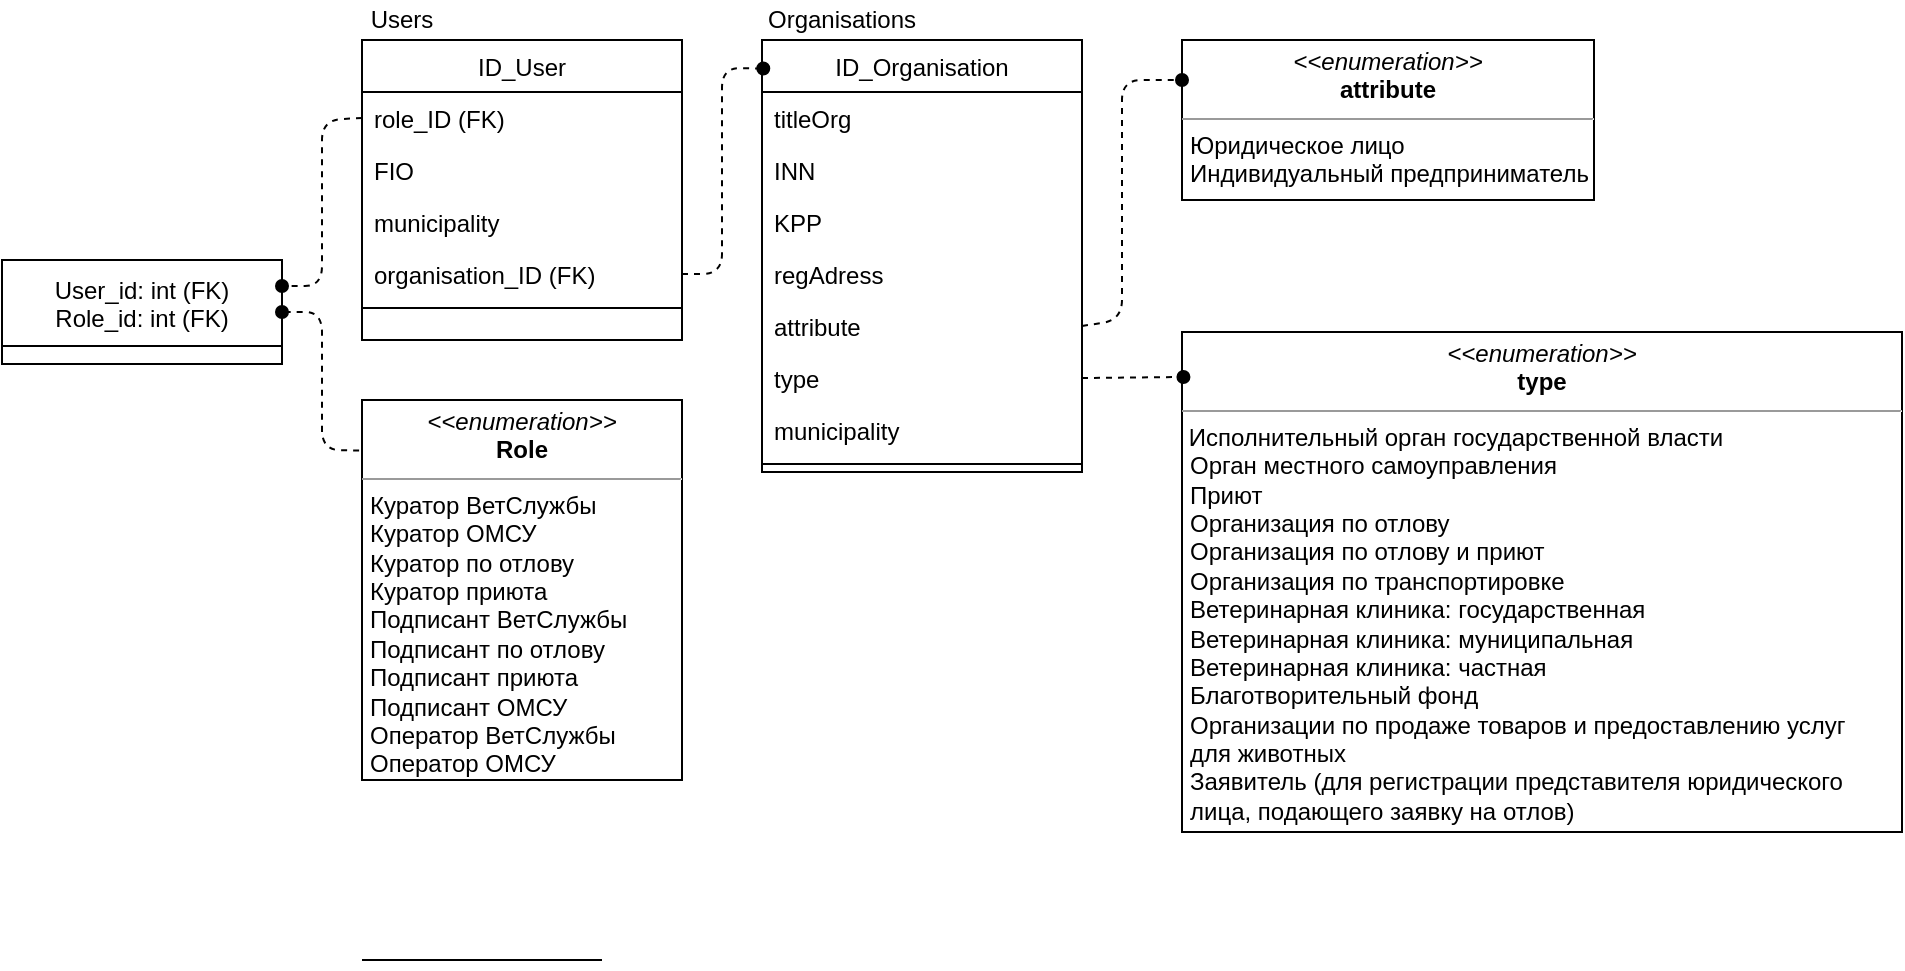 <mxfile version="13.0.3" type="device"><diagram id="C5RBs43oDa-KdzZeNtuy" name="Page-1"><mxGraphModel dx="1637" dy="639" grid="1" gridSize="10" guides="1" tooltips="1" connect="1" arrows="1" fold="1" page="1" pageScale="1" pageWidth="827" pageHeight="1169" math="0" shadow="0"><root><mxCell id="WIyWlLk6GJQsqaUBKTNV-0"/><mxCell id="WIyWlLk6GJQsqaUBKTNV-1" parent="WIyWlLk6GJQsqaUBKTNV-0"/><mxCell id="4Ys9Ez61a2N4aemqBO0P-6" value="" style="group" parent="WIyWlLk6GJQsqaUBKTNV-1" vertex="1" connectable="0"><mxGeometry x="240" y="40" width="160" height="220" as="geometry"/></mxCell><mxCell id="zkfFHV4jXpPFQw0GAbJ--17" value="ID_Organisation" style="swimlane;fontStyle=0;align=center;verticalAlign=top;childLayout=stackLayout;horizontal=1;startSize=26;horizontalStack=0;resizeParent=1;resizeLast=0;collapsible=1;marginBottom=0;rounded=0;shadow=0;strokeWidth=1;" parent="4Ys9Ez61a2N4aemqBO0P-6" vertex="1"><mxGeometry y="20" width="160" height="216" as="geometry"><mxRectangle x="550" y="140" width="160" height="26" as="alternateBounds"/></mxGeometry></mxCell><mxCell id="zkfFHV4jXpPFQw0GAbJ--18" value="titleOrg" style="text;align=left;verticalAlign=top;spacingLeft=4;spacingRight=4;overflow=hidden;rotatable=0;points=[[0,0.5],[1,0.5]];portConstraint=eastwest;" parent="zkfFHV4jXpPFQw0GAbJ--17" vertex="1"><mxGeometry y="26" width="160" height="26" as="geometry"/></mxCell><mxCell id="zkfFHV4jXpPFQw0GAbJ--19" value="INN" style="text;align=left;verticalAlign=top;spacingLeft=4;spacingRight=4;overflow=hidden;rotatable=0;points=[[0,0.5],[1,0.5]];portConstraint=eastwest;rounded=0;shadow=0;html=0;" parent="zkfFHV4jXpPFQw0GAbJ--17" vertex="1"><mxGeometry y="52" width="160" height="26" as="geometry"/></mxCell><mxCell id="zkfFHV4jXpPFQw0GAbJ--20" value="KPP" style="text;align=left;verticalAlign=top;spacingLeft=4;spacingRight=4;overflow=hidden;rotatable=0;points=[[0,0.5],[1,0.5]];portConstraint=eastwest;rounded=0;shadow=0;html=0;" parent="zkfFHV4jXpPFQw0GAbJ--17" vertex="1"><mxGeometry y="78" width="160" height="26" as="geometry"/></mxCell><mxCell id="zkfFHV4jXpPFQw0GAbJ--21" value="regAdress" style="text;align=left;verticalAlign=top;spacingLeft=4;spacingRight=4;overflow=hidden;rotatable=0;points=[[0,0.5],[1,0.5]];portConstraint=eastwest;rounded=0;shadow=0;html=0;" parent="zkfFHV4jXpPFQw0GAbJ--17" vertex="1"><mxGeometry y="104" width="160" height="26" as="geometry"/></mxCell><mxCell id="4Ys9Ez61a2N4aemqBO0P-1" value="attribute" style="text;align=left;verticalAlign=top;spacingLeft=4;spacingRight=4;overflow=hidden;rotatable=0;points=[[0,0.5],[1,0.5]];portConstraint=eastwest;rounded=0;shadow=0;html=0;" parent="zkfFHV4jXpPFQw0GAbJ--17" vertex="1"><mxGeometry y="130" width="160" height="26" as="geometry"/></mxCell><mxCell id="zkfFHV4jXpPFQw0GAbJ--22" value="type" style="text;align=left;verticalAlign=top;spacingLeft=4;spacingRight=4;overflow=hidden;rotatable=0;points=[[0,0.5],[1,0.5]];portConstraint=eastwest;rounded=0;shadow=0;html=0;" parent="zkfFHV4jXpPFQw0GAbJ--17" vertex="1"><mxGeometry y="156" width="160" height="26" as="geometry"/></mxCell><mxCell id="aHlDgdYTcOxcrjAnEoGi-0" value="municipality" style="text;align=left;verticalAlign=top;spacingLeft=4;spacingRight=4;overflow=hidden;rotatable=0;points=[[0,0.5],[1,0.5]];portConstraint=eastwest;rounded=0;shadow=0;html=0;" parent="zkfFHV4jXpPFQw0GAbJ--17" vertex="1"><mxGeometry y="182" width="160" height="26" as="geometry"/></mxCell><mxCell id="zkfFHV4jXpPFQw0GAbJ--23" value="" style="line;html=1;strokeWidth=1;align=left;verticalAlign=middle;spacingTop=-1;spacingLeft=3;spacingRight=3;rotatable=0;labelPosition=right;points=[];portConstraint=eastwest;" parent="zkfFHV4jXpPFQw0GAbJ--17" vertex="1"><mxGeometry y="208" width="160" height="8" as="geometry"/></mxCell><mxCell id="4Ys9Ez61a2N4aemqBO0P-5" value="Organisations" style="text;html=1;strokeColor=none;fillColor=none;align=center;verticalAlign=middle;whiteSpace=wrap;rounded=0;" parent="4Ys9Ez61a2N4aemqBO0P-6" vertex="1"><mxGeometry x="20" width="40" height="20" as="geometry"/></mxCell><mxCell id="4Ys9Ez61a2N4aemqBO0P-7" value="" style="group" parent="WIyWlLk6GJQsqaUBKTNV-1" vertex="1" connectable="0"><mxGeometry x="40" y="40" width="160" height="170" as="geometry"/></mxCell><mxCell id="zkfFHV4jXpPFQw0GAbJ--0" value="ID_User" style="swimlane;fontStyle=0;align=center;verticalAlign=top;childLayout=stackLayout;horizontal=1;startSize=26;horizontalStack=0;resizeParent=1;resizeLast=0;collapsible=1;marginBottom=0;rounded=0;shadow=0;strokeWidth=1;" parent="4Ys9Ez61a2N4aemqBO0P-7" vertex="1"><mxGeometry y="20" width="160" height="150" as="geometry"><mxRectangle x="230" y="140" width="160" height="26" as="alternateBounds"/></mxGeometry></mxCell><mxCell id="zkfFHV4jXpPFQw0GAbJ--1" value="role_ID (FK)" style="text;align=left;verticalAlign=top;spacingLeft=4;spacingRight=4;overflow=hidden;rotatable=0;points=[[0,0.5],[1,0.5]];portConstraint=eastwest;" parent="zkfFHV4jXpPFQw0GAbJ--0" vertex="1"><mxGeometry y="26" width="160" height="26" as="geometry"/></mxCell><mxCell id="zkfFHV4jXpPFQw0GAbJ--2" value="FIO" style="text;align=left;verticalAlign=top;spacingLeft=4;spacingRight=4;overflow=hidden;rotatable=0;points=[[0,0.5],[1,0.5]];portConstraint=eastwest;rounded=0;shadow=0;html=0;" parent="zkfFHV4jXpPFQw0GAbJ--0" vertex="1"><mxGeometry y="52" width="160" height="26" as="geometry"/></mxCell><mxCell id="zkfFHV4jXpPFQw0GAbJ--3" value="municipality" style="text;align=left;verticalAlign=top;spacingLeft=4;spacingRight=4;overflow=hidden;rotatable=0;points=[[0,0.5],[1,0.5]];portConstraint=eastwest;rounded=0;shadow=0;html=0;" parent="zkfFHV4jXpPFQw0GAbJ--0" vertex="1"><mxGeometry y="78" width="160" height="26" as="geometry"/></mxCell><mxCell id="zkfFHV4jXpPFQw0GAbJ--5" value="organisation_ID (FK)" style="text;align=left;verticalAlign=top;spacingLeft=4;spacingRight=4;overflow=hidden;rotatable=0;points=[[0,0.5],[1,0.5]];portConstraint=eastwest;" parent="zkfFHV4jXpPFQw0GAbJ--0" vertex="1"><mxGeometry y="104" width="160" height="26" as="geometry"/></mxCell><mxCell id="zkfFHV4jXpPFQw0GAbJ--4" value="" style="line;html=1;strokeWidth=1;align=left;verticalAlign=middle;spacingTop=-1;spacingLeft=3;spacingRight=3;rotatable=0;labelPosition=right;points=[];portConstraint=eastwest;" parent="zkfFHV4jXpPFQw0GAbJ--0" vertex="1"><mxGeometry y="130" width="160" height="8" as="geometry"/></mxCell><mxCell id="4Ys9Ez61a2N4aemqBO0P-2" value="Users" style="text;html=1;strokeColor=none;fillColor=none;align=center;verticalAlign=middle;whiteSpace=wrap;rounded=0;" parent="4Ys9Ez61a2N4aemqBO0P-7" vertex="1"><mxGeometry width="40" height="20" as="geometry"/></mxCell><mxCell id="4Ys9Ez61a2N4aemqBO0P-8" value="" style="endArrow=oval;dashed=1;html=1;exitX=1;exitY=0.5;exitDx=0;exitDy=0;entryX=0.004;entryY=0.066;entryDx=0;entryDy=0;entryPerimeter=0;startArrow=none;startFill=0;endFill=1;" parent="WIyWlLk6GJQsqaUBKTNV-1" source="zkfFHV4jXpPFQw0GAbJ--5" target="zkfFHV4jXpPFQw0GAbJ--17" edge="1"><mxGeometry width="50" height="50" relative="1" as="geometry"><mxPoint x="150" y="430" as="sourcePoint"/><mxPoint x="200" y="380" as="targetPoint"/><Array as="points"><mxPoint x="220" y="177"/><mxPoint x="220" y="74"/></Array></mxGeometry></mxCell><mxCell id="4Ys9Ez61a2N4aemqBO0P-18" value="&lt;p style=&quot;margin: 0px ; margin-top: 4px ; text-align: center&quot;&gt;&lt;i&gt;&amp;lt;&amp;lt;enumeration&amp;gt;&amp;gt;&lt;/i&gt;&lt;br&gt;&lt;b&gt;Role&lt;/b&gt;&lt;/p&gt;&lt;hr size=&quot;1&quot;&gt;&lt;p style=&quot;margin: 0px ; margin-left: 4px&quot;&gt;Куратор ВетСлужбы&lt;/p&gt;&lt;p style=&quot;margin: 0px ; margin-left: 4px&quot;&gt;Куратор ОМСУ&lt;/p&gt;&lt;p style=&quot;margin: 0px ; margin-left: 4px&quot;&gt;Куратор по отлову&lt;/p&gt;&lt;p style=&quot;margin: 0px ; margin-left: 4px&quot;&gt;Куратор приюта&lt;/p&gt;&lt;p style=&quot;margin: 0px ; margin-left: 4px&quot;&gt;Подписант ВетСлужбы&lt;/p&gt;&lt;p style=&quot;margin: 0px ; margin-left: 4px&quot;&gt;Подписант по отлову&lt;/p&gt;&lt;p style=&quot;margin: 0px ; margin-left: 4px&quot;&gt;Подписант приюта&lt;/p&gt;&lt;p style=&quot;margin: 0px ; margin-left: 4px&quot;&gt;Подписант ОМСУ&lt;/p&gt;&lt;p style=&quot;margin: 0px ; margin-left: 4px&quot;&gt;Оператор ВетСлужбы&lt;/p&gt;&lt;p style=&quot;margin: 0px ; margin-left: 4px&quot;&gt;Оператор ОМСУ&lt;/p&gt;&lt;p style=&quot;margin: 0px ; margin-left: 4px&quot;&gt;&lt;br&gt;&lt;/p&gt;&lt;p style=&quot;margin: 0px ; margin-left: 4px&quot;&gt;&lt;br&gt;&lt;/p&gt;" style="verticalAlign=top;align=left;overflow=fill;fontSize=12;fontFamily=Helvetica;html=1;" parent="WIyWlLk6GJQsqaUBKTNV-1" vertex="1"><mxGeometry x="40" y="240" width="160" height="190" as="geometry"/></mxCell><mxCell id="4Ys9Ez61a2N4aemqBO0P-19" value="&lt;p style=&quot;margin: 0px ; margin-top: 4px ; text-align: center&quot;&gt;&lt;i&gt;&amp;lt;&amp;lt;enumeration&amp;gt;&amp;gt;&lt;/i&gt;&lt;br&gt;&lt;b&gt;attribute&lt;/b&gt;&lt;/p&gt;&lt;hr size=&quot;1&quot;&gt;&lt;p style=&quot;margin: 0px ; margin-left: 4px&quot;&gt;Юридическое лицо&lt;/p&gt;&lt;p style=&quot;margin: 0px ; margin-left: 4px&quot;&gt;Индивидуальный предприниматель&lt;/p&gt;&lt;p style=&quot;margin: 0px ; margin-left: 4px&quot;&gt;&lt;br&gt;&lt;/p&gt;&lt;p style=&quot;margin: 0px ; margin-left: 4px&quot;&gt;&lt;br&gt;&lt;/p&gt;&lt;p style=&quot;margin: 0px ; margin-left: 4px&quot;&gt;&lt;br&gt;&lt;/p&gt;" style="verticalAlign=top;align=left;overflow=fill;fontSize=12;fontFamily=Helvetica;html=1;" parent="WIyWlLk6GJQsqaUBKTNV-1" vertex="1"><mxGeometry x="450" y="60" width="206" height="80" as="geometry"/></mxCell><mxCell id="4Ys9Ez61a2N4aemqBO0P-20" value="&lt;p style=&quot;margin: 4px 0px 0px ; text-align: center&quot;&gt;&lt;font style=&quot;font-size: 12px&quot;&gt;&lt;i&gt;&amp;lt;&amp;lt;enumeration&amp;gt;&amp;gt;&lt;/i&gt;&lt;br&gt;&lt;b&gt;type&lt;/b&gt;&lt;/font&gt;&lt;/p&gt;&lt;hr size=&quot;1&quot;&gt;&lt;font style=&quot;font-size: 12px&quot;&gt;&lt;span style=&quot;font-family: &amp;#34;arial&amp;#34; , sans-serif&quot;&gt;&amp;nbsp;Исполнительный орган государственной власти&lt;/span&gt;&lt;br&gt;&lt;/font&gt;&lt;p style=&quot;margin: 0px 0px 0px 4px&quot;&gt;&lt;font style=&quot;font-size: 12px&quot;&gt;&lt;span style=&quot;font-family: &amp;#34;arial&amp;#34; , sans-serif&quot;&gt;Орган местного самоуправления&lt;/span&gt;&lt;br&gt;&lt;/font&gt;&lt;/p&gt;&lt;p style=&quot;margin: 0px 0px 0px 4px&quot;&gt;&lt;font style=&quot;font-size: 12px&quot;&gt;&lt;span style=&quot;font-family: &amp;#34;arial&amp;#34; , sans-serif&quot;&gt;Приют&lt;/span&gt;&lt;span style=&quot;font-family: &amp;#34;arial&amp;#34; , sans-serif&quot;&gt;&lt;br&gt;&lt;/span&gt;&lt;/font&gt;&lt;/p&gt;&lt;p style=&quot;margin: 0px 0px 0px 4px&quot;&gt;&lt;font style=&quot;font-size: 12px&quot;&gt;&lt;span style=&quot;font-family: &amp;#34;arial&amp;#34; , sans-serif&quot;&gt;Организация по отлову&lt;/span&gt;&lt;span style=&quot;font-family: &amp;#34;arial&amp;#34; , sans-serif&quot;&gt;&lt;br&gt;&lt;/span&gt;&lt;/font&gt;&lt;/p&gt;&lt;p style=&quot;margin: 0px 0px 0px 4px&quot;&gt;&lt;font style=&quot;font-size: 12px&quot;&gt;&lt;span style=&quot;font-family: &amp;#34;arial&amp;#34; , sans-serif&quot;&gt;Организация по отлову и приют&lt;/span&gt;&lt;span style=&quot;font-family: &amp;#34;arial&amp;#34; , sans-serif&quot;&gt;&lt;br&gt;&lt;/span&gt;&lt;/font&gt;&lt;/p&gt;&lt;p style=&quot;margin: 0px 0px 0px 4px&quot;&gt;&lt;font style=&quot;font-size: 12px&quot;&gt;&lt;span style=&quot;font-family: &amp;#34;arial&amp;#34; , sans-serif&quot;&gt;Организация по транспортировке&lt;/span&gt;&lt;span style=&quot;font-family: &amp;#34;arial&amp;#34; , sans-serif&quot;&gt;&lt;br&gt;&lt;/span&gt;&lt;/font&gt;&lt;/p&gt;&lt;p style=&quot;margin: 0px 0px 0px 4px&quot;&gt;&lt;font style=&quot;font-size: 12px&quot;&gt;&lt;span style=&quot;font-family: &amp;#34;arial&amp;#34; , sans-serif&quot;&gt;Ветеринарная клиника: государственная&lt;/span&gt;&lt;span style=&quot;font-family: &amp;#34;arial&amp;#34; , sans-serif&quot;&gt;&lt;br&gt;&lt;/span&gt;&lt;/font&gt;&lt;/p&gt;&lt;p style=&quot;margin: 0px 0px 0px 4px&quot;&gt;&lt;font style=&quot;font-size: 12px&quot;&gt;&lt;span style=&quot;font-family: &amp;#34;arial&amp;#34; , sans-serif&quot;&gt;Ветеринарная клиника: муниципальная&lt;/span&gt;&lt;span style=&quot;font-family: &amp;#34;arial&amp;#34; , sans-serif&quot;&gt;&lt;br&gt;&lt;/span&gt;&lt;/font&gt;&lt;/p&gt;&lt;p style=&quot;margin: 0px 0px 0px 4px&quot;&gt;&lt;font style=&quot;font-size: 12px&quot;&gt;&lt;span style=&quot;font-family: &amp;#34;arial&amp;#34; , sans-serif&quot;&gt;Ветеринарная клиника: частная&lt;/span&gt;&lt;span style=&quot;font-family: &amp;#34;arial&amp;#34; , sans-serif&quot;&gt;&lt;br&gt;&lt;/span&gt;&lt;/font&gt;&lt;/p&gt;&lt;p style=&quot;margin: 0px 0px 0px 4px&quot;&gt;&lt;font style=&quot;font-size: 12px&quot;&gt;&lt;span style=&quot;font-family: &amp;#34;arial&amp;#34; , sans-serif&quot;&gt;Благотворительный фонд&lt;/span&gt;&lt;span style=&quot;font-family: &amp;#34;arial&amp;#34; , sans-serif&quot;&gt;&lt;br&gt;&lt;/span&gt;&lt;/font&gt;&lt;/p&gt;&lt;p style=&quot;margin: 0px 0px 0px 4px&quot;&gt;&lt;font style=&quot;font-size: 12px&quot;&gt;&lt;span style=&quot;font-family: &amp;#34;arial&amp;#34; , sans-serif&quot;&gt;Организации по продаже товаров и предоставлению услуг&lt;br&gt;для животных&lt;/span&gt;&lt;span style=&quot;font-family: &amp;#34;arial&amp;#34; , sans-serif&quot;&gt;&lt;br&gt;&lt;/span&gt;&lt;/font&gt;&lt;/p&gt;&lt;p style=&quot;margin: 0px 0px 0px 4px&quot;&gt;&lt;span style=&quot;font-family: &amp;#34;arial&amp;#34; , sans-serif&quot;&gt;&lt;font style=&quot;font-size: 12px&quot;&gt;Заявитель (для регистрации представителя юридического&lt;br&gt;лица, подающего заявку на отлов)&lt;/font&gt;&lt;/span&gt;&lt;/p&gt;&lt;p style=&quot;margin: 0px 0px 0px 4px&quot;&gt;&lt;span style=&quot;font-family: &amp;#34;arial&amp;#34; , sans-serif&quot;&gt;&lt;font style=&quot;font-size: 12px&quot;&gt;&lt;br&gt;&lt;/font&gt;&lt;/span&gt;&lt;/p&gt;&lt;p style=&quot;margin: 0px 0px 0px 4px&quot;&gt;&lt;span style=&quot;font-family: &amp;#34;arial&amp;#34; , sans-serif&quot;&gt;&lt;font style=&quot;font-size: 12px&quot;&gt;&lt;br&gt;&lt;/font&gt;&lt;/span&gt;&lt;/p&gt;&lt;p style=&quot;margin: 0px 0px 0px 4px&quot;&gt;&lt;span style=&quot;font-family: &amp;#34;arial&amp;#34; , sans-serif&quot;&gt;&lt;font style=&quot;font-size: 12px&quot;&gt;&lt;br&gt;&lt;/font&gt;&lt;/span&gt;&lt;/p&gt;&lt;p style=&quot;margin: 0px 0px 0px 4px&quot;&gt;&lt;span style=&quot;font-family: &amp;#34;arial&amp;#34; , sans-serif&quot;&gt;&lt;font style=&quot;font-size: 12px&quot;&gt;&lt;br&gt;&lt;/font&gt;&lt;/span&gt;&lt;/p&gt;&lt;p style=&quot;margin: 0px 0px 0px 4px&quot;&gt;&lt;span style=&quot;font-family: &amp;#34;arial&amp;#34; , sans-serif&quot;&gt;&lt;br&gt;&lt;/span&gt;&lt;/p&gt;" style="verticalAlign=top;align=left;overflow=fill;fontSize=12;fontFamily=Helvetica;html=1;" parent="WIyWlLk6GJQsqaUBKTNV-1" vertex="1"><mxGeometry x="450" y="206" width="360" height="250" as="geometry"/></mxCell><mxCell id="oi8TYG0zqy1rWjm6L2_9-0" value="" style="endArrow=oval;dashed=1;html=1;entryX=0;entryY=0.25;entryDx=0;entryDy=0;startArrow=none;startFill=0;endFill=1;exitX=1;exitY=0.5;exitDx=0;exitDy=0;" parent="WIyWlLk6GJQsqaUBKTNV-1" target="4Ys9Ez61a2N4aemqBO0P-19" edge="1" source="4Ys9Ez61a2N4aemqBO0P-1"><mxGeometry width="50" height="50" relative="1" as="geometry"><mxPoint x="440" y="200" as="sourcePoint"/><mxPoint x="290.64" y="83.2" as="targetPoint"/><Array as="points"><mxPoint x="420" y="200"/><mxPoint x="420" y="80"/></Array></mxGeometry></mxCell><mxCell id="oi8TYG0zqy1rWjm6L2_9-1" value="" style="endArrow=oval;dashed=1;html=1;entryX=0.002;entryY=0.09;entryDx=0;entryDy=0;entryPerimeter=0;startArrow=none;startFill=0;endFill=1;exitX=1;exitY=0.5;exitDx=0;exitDy=0;" parent="WIyWlLk6GJQsqaUBKTNV-1" target="4Ys9Ez61a2N4aemqBO0P-20" edge="1" source="zkfFHV4jXpPFQw0GAbJ--22"><mxGeometry width="50" height="50" relative="1" as="geometry"><mxPoint x="440" y="233" as="sourcePoint"/><mxPoint x="300.64" y="93.2" as="targetPoint"/><Array as="points"/></mxGeometry></mxCell><mxCell id="aHlDgdYTcOxcrjAnEoGi-1" value="" style="endArrow=oval;dashed=1;html=1;startArrow=none;startFill=0;endFill=1;exitX=0;exitY=0.5;exitDx=0;exitDy=0;entryX=1;entryY=0.25;entryDx=0;entryDy=0;" parent="WIyWlLk6GJQsqaUBKTNV-1" source="zkfFHV4jXpPFQw0GAbJ--1" target="3aEc8RephLMJjRkN1b1m-2" edge="1"><mxGeometry width="50" height="50" relative="1" as="geometry"><mxPoint x="380" y="360" as="sourcePoint"/><mxPoint x="-60" y="200" as="targetPoint"/><Array as="points"><mxPoint x="20" y="100"/><mxPoint x="20" y="183"/></Array></mxGeometry></mxCell><mxCell id="3aEc8RephLMJjRkN1b1m-1" value="" style="line;strokeWidth=1;fillColor=none;align=left;verticalAlign=middle;spacingTop=-1;spacingLeft=3;spacingRight=3;rotatable=0;labelPosition=right;points=[];portConstraint=eastwest;" vertex="1" parent="WIyWlLk6GJQsqaUBKTNV-1"><mxGeometry x="40" y="516" width="120" height="8" as="geometry"/></mxCell><mxCell id="3aEc8RephLMJjRkN1b1m-6" value="" style="endArrow=oval;dashed=1;html=1;startArrow=none;startFill=0;endFill=1;exitX=-0.009;exitY=0.133;exitDx=0;exitDy=0;entryX=1;entryY=0.5;entryDx=0;entryDy=0;exitPerimeter=0;" edge="1" parent="WIyWlLk6GJQsqaUBKTNV-1" source="4Ys9Ez61a2N4aemqBO0P-18" target="3aEc8RephLMJjRkN1b1m-2"><mxGeometry width="50" height="50" relative="1" as="geometry"><mxPoint x="50" y="109" as="sourcePoint"/><mxPoint x="-80" y="193" as="targetPoint"/><Array as="points"><mxPoint x="20" y="265"/><mxPoint x="20" y="196"/></Array></mxGeometry></mxCell><mxCell id="3aEc8RephLMJjRkN1b1m-2" value="User_id: int (FK)&#10;Role_id: int (FK)" style="swimlane;fontStyle=0;childLayout=stackLayout;horizontal=1;startSize=43;fillColor=none;horizontalStack=0;resizeParent=1;resizeParentMax=0;resizeLast=0;collapsible=1;marginBottom=0;" vertex="1" parent="WIyWlLk6GJQsqaUBKTNV-1"><mxGeometry x="-140" y="170" width="140" height="52" as="geometry"/></mxCell></root></mxGraphModel></diagram></mxfile>